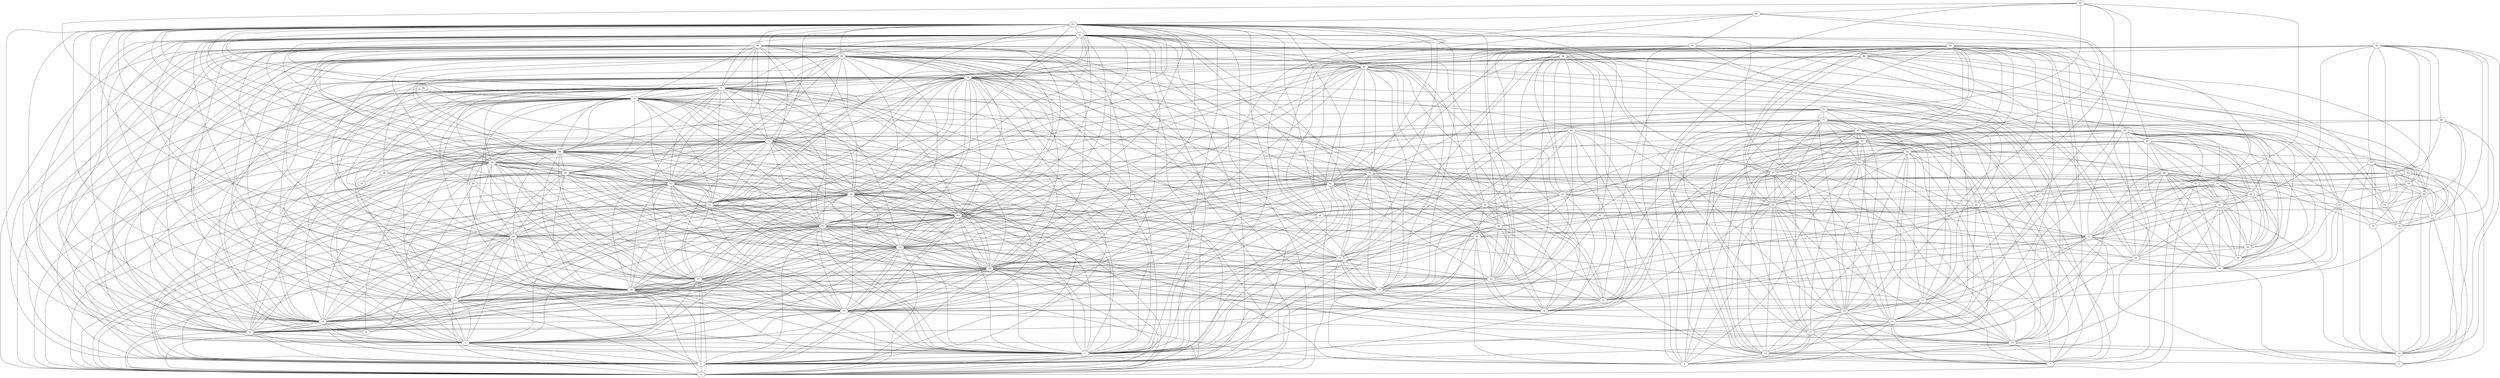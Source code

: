 digraph "sensornet-topology" {
label = "";
rankdir="BT";"0"->"1" [arrowhead = "both"] 
"0"->"2" [arrowhead = "both"] 
"0"->"3" [arrowhead = "both"] 
"0"->"9" [arrowhead = "both"] 
"0"->"14" [arrowhead = "both"] 
"0"->"19" [arrowhead = "both"] 
"0"->"21" [arrowhead = "both"] 
"0"->"26" [arrowhead = "both"] 
"0"->"27" [arrowhead = "both"] 
"0"->"28" [arrowhead = "both"] 
"0"->"35" [arrowhead = "both"] 
"0"->"40" [arrowhead = "both"] 
"0"->"41" [arrowhead = "both"] 
"0"->"43" [arrowhead = "both"] 
"0"->"51" [arrowhead = "both"] 
"0"->"52" [arrowhead = "both"] 
"0"->"53" [arrowhead = "both"] 
"0"->"59" [arrowhead = "both"] 
"0"->"64" [arrowhead = "both"] 
"0"->"69" [arrowhead = "both"] 
"0"->"71" [arrowhead = "both"] 
"0"->"76" [arrowhead = "both"] 
"0"->"77" [arrowhead = "both"] 
"0"->"78" [arrowhead = "both"] 
"0"->"79" [arrowhead = "both"] 
"0"->"85" [arrowhead = "both"] 
"0"->"90" [arrowhead = "both"] 
"0"->"91" [arrowhead = "both"] 
"0"->"93" [arrowhead = "both"] 
"1"->"2" [arrowhead = "both"] 
"1"->"3" [arrowhead = "both"] 
"1"->"9" [arrowhead = "both"] 
"1"->"14" [arrowhead = "both"] 
"1"->"19" [arrowhead = "both"] 
"1"->"21" [arrowhead = "both"] 
"1"->"26" [arrowhead = "both"] 
"1"->"27" [arrowhead = "both"] 
"1"->"28" [arrowhead = "both"] 
"1"->"35" [arrowhead = "both"] 
"1"->"36" [arrowhead = "both"] 
"1"->"39" [arrowhead = "both"] 
"1"->"40" [arrowhead = "both"] 
"1"->"41" [arrowhead = "both"] 
"1"->"43" [arrowhead = "both"] 
"1"->"52" [arrowhead = "both"] 
"1"->"53" [arrowhead = "both"] 
"1"->"59" [arrowhead = "both"] 
"1"->"61" [arrowhead = "both"] 
"1"->"64" [arrowhead = "both"] 
"1"->"69" [arrowhead = "both"] 
"1"->"71" [arrowhead = "both"] 
"1"->"73" [arrowhead = "both"] 
"1"->"76" [arrowhead = "both"] 
"1"->"77" [arrowhead = "both"] 
"1"->"78" [arrowhead = "both"] 
"1"->"85" [arrowhead = "both"] 
"1"->"89" [arrowhead = "both"] 
"1"->"90" [arrowhead = "both"] 
"1"->"91" [arrowhead = "both"] 
"1"->"93" [arrowhead = "both"] 
"2"->"3" [arrowhead = "both"] 
"2"->"9" [arrowhead = "both"] 
"2"->"14" [arrowhead = "both"] 
"2"->"15" [arrowhead = "both"] 
"2"->"19" [arrowhead = "both"] 
"2"->"21" [arrowhead = "both"] 
"2"->"24" [arrowhead = "both"] 
"2"->"25" [arrowhead = "both"] 
"2"->"26" [arrowhead = "both"] 
"2"->"27" [arrowhead = "both"] 
"2"->"28" [arrowhead = "both"] 
"2"->"32" [arrowhead = "both"] 
"2"->"35" [arrowhead = "both"] 
"2"->"40" [arrowhead = "both"] 
"2"->"41" [arrowhead = "both"] 
"2"->"43" [arrowhead = "both"] 
"2"->"49" [arrowhead = "both"] 
"2"->"51" [arrowhead = "both"] 
"2"->"53" [arrowhead = "both"] 
"2"->"59" [arrowhead = "both"] 
"2"->"64" [arrowhead = "both"] 
"2"->"65" [arrowhead = "both"] 
"2"->"69" [arrowhead = "both"] 
"2"->"71" [arrowhead = "both"] 
"2"->"74" [arrowhead = "both"] 
"2"->"75" [arrowhead = "both"] 
"2"->"76" [arrowhead = "both"] 
"2"->"77" [arrowhead = "both"] 
"2"->"78" [arrowhead = "both"] 
"2"->"82" [arrowhead = "both"] 
"2"->"85" [arrowhead = "both"] 
"2"->"90" [arrowhead = "both"] 
"2"->"91" [arrowhead = "both"] 
"2"->"93" [arrowhead = "both"] 
"2"->"98" [arrowhead = "both"] 
"3"->"9" [arrowhead = "both"] 
"3"->"14" [arrowhead = "both"] 
"3"->"19" [arrowhead = "both"] 
"3"->"20" [arrowhead = "both"] 
"3"->"21" [arrowhead = "both"] 
"3"->"26" [arrowhead = "both"] 
"3"->"27" [arrowhead = "both"] 
"3"->"28" [arrowhead = "both"] 
"3"->"35" [arrowhead = "both"] 
"3"->"40" [arrowhead = "both"] 
"3"->"41" [arrowhead = "both"] 
"3"->"43" [arrowhead = "both"] 
"3"->"45" [arrowhead = "both"] 
"3"->"51" [arrowhead = "both"] 
"3"->"52" [arrowhead = "both"] 
"3"->"59" [arrowhead = "both"] 
"3"->"64" [arrowhead = "both"] 
"3"->"69" [arrowhead = "both"] 
"3"->"71" [arrowhead = "both"] 
"3"->"76" [arrowhead = "both"] 
"3"->"77" [arrowhead = "both"] 
"3"->"78" [arrowhead = "both"] 
"3"->"85" [arrowhead = "both"] 
"3"->"88" [arrowhead = "both"] 
"3"->"90" [arrowhead = "both"] 
"3"->"91" [arrowhead = "both"] 
"3"->"93" [arrowhead = "both"] 
"4"->"12" [arrowhead = "both"] 
"4"->"13" [arrowhead = "both"] 
"4"->"17" [arrowhead = "both"] 
"4"->"18" [arrowhead = "both"] 
"4"->"22" [arrowhead = "both"] 
"4"->"38" [arrowhead = "both"] 
"4"->"39" [arrowhead = "both"] 
"4"->"41" [arrowhead = "both"] 
"4"->"43" [arrowhead = "both"] 
"4"->"62" [arrowhead = "both"] 
"4"->"63" [arrowhead = "both"] 
"4"->"67" [arrowhead = "both"] 
"4"->"68" [arrowhead = "both"] 
"4"->"72" [arrowhead = "both"] 
"4"->"88" [arrowhead = "both"] 
"4"->"89" [arrowhead = "both"] 
"5"->"10" [arrowhead = "both"] 
"5"->"16" [arrowhead = "both"] 
"5"->"37" [arrowhead = "both"] 
"5"->"44" [arrowhead = "both"] 
"5"->"60" [arrowhead = "both"] 
"5"->"87" [arrowhead = "both"] 
"5"->"90" [arrowhead = "both"] 
"6"->"11" [arrowhead = "both"] 
"6"->"15" [arrowhead = "both"] 
"6"->"24" [arrowhead = "both"] 
"6"->"32" [arrowhead = "both"] 
"6"->"35" [arrowhead = "both"] 
"6"->"39" [arrowhead = "both"] 
"6"->"44" [arrowhead = "both"] 
"6"->"45" [arrowhead = "both"] 
"6"->"55" [arrowhead = "both"] 
"6"->"65" [arrowhead = "both"] 
"6"->"74" [arrowhead = "both"] 
"6"->"82" [arrowhead = "both"] 
"6"->"85" [arrowhead = "both"] 
"6"->"89" [arrowhead = "both"] 
"6"->"94" [arrowhead = "both"] 
"6"->"95" [arrowhead = "both"] 
"7"->"12" [arrowhead = "both"] 
"7"->"13" [arrowhead = "both"] 
"7"->"17" [arrowhead = "both"] 
"7"->"18" [arrowhead = "both"] 
"7"->"22" [arrowhead = "both"] 
"7"->"38" [arrowhead = "both"] 
"7"->"41" [arrowhead = "both"] 
"7"->"62" [arrowhead = "both"] 
"7"->"63" [arrowhead = "both"] 
"7"->"67" [arrowhead = "both"] 
"7"->"68" [arrowhead = "both"] 
"7"->"72" [arrowhead = "both"] 
"7"->"79" [arrowhead = "both"] 
"7"->"88" [arrowhead = "both"] 
"8"->"14" [arrowhead = "both"] 
"8"->"49" [arrowhead = "both"] 
"8"->"52" [arrowhead = "both"] 
"8"->"59" [arrowhead = "both"] 
"8"->"90" [arrowhead = "both"] 
"8"->"99" [arrowhead = "both"] 
"9"->"14" [arrowhead = "both"] 
"9"->"19" [arrowhead = "both"] 
"9"->"21" [arrowhead = "both"] 
"9"->"26" [arrowhead = "both"] 
"9"->"27" [arrowhead = "both"] 
"9"->"28" [arrowhead = "both"] 
"9"->"35" [arrowhead = "both"] 
"9"->"40" [arrowhead = "both"] 
"9"->"41" [arrowhead = "both"] 
"9"->"43" [arrowhead = "both"] 
"9"->"51" [arrowhead = "both"] 
"9"->"52" [arrowhead = "both"] 
"9"->"53" [arrowhead = "both"] 
"9"->"64" [arrowhead = "both"] 
"9"->"69" [arrowhead = "both"] 
"9"->"71" [arrowhead = "both"] 
"9"->"76" [arrowhead = "both"] 
"9"->"77" [arrowhead = "both"] 
"9"->"78" [arrowhead = "both"] 
"9"->"85" [arrowhead = "both"] 
"9"->"90" [arrowhead = "both"] 
"9"->"91" [arrowhead = "both"] 
"9"->"93" [arrowhead = "both"] 
"10"->"13" [arrowhead = "both"] 
"10"->"23" [arrowhead = "both"] 
"10"->"32" [arrowhead = "both"] 
"10"->"33" [arrowhead = "both"] 
"10"->"37" [arrowhead = "both"] 
"10"->"42" [arrowhead = "both"] 
"10"->"48" [arrowhead = "both"] 
"10"->"55" [arrowhead = "both"] 
"10"->"73" [arrowhead = "both"] 
"10"->"83" [arrowhead = "both"] 
"10"->"84" [arrowhead = "both"] 
"10"->"87" [arrowhead = "both"] 
"10"->"98" [arrowhead = "both"] 
"11"->"15" [arrowhead = "both"] 
"11"->"24" [arrowhead = "both"] 
"11"->"26" [arrowhead = "both"] 
"11"->"31" [arrowhead = "both"] 
"11"->"38" [arrowhead = "both"] 
"11"->"42" [arrowhead = "both"] 
"11"->"56" [arrowhead = "both"] 
"11"->"63" [arrowhead = "both"] 
"11"->"64" [arrowhead = "both"] 
"11"->"65" [arrowhead = "both"] 
"11"->"76" [arrowhead = "both"] 
"11"->"81" [arrowhead = "both"] 
"11"->"92" [arrowhead = "both"] 
"11"->"97" [arrowhead = "both"] 
"12"->"13" [arrowhead = "both"] 
"12"->"17" [arrowhead = "both"] 
"12"->"18" [arrowhead = "both"] 
"12"->"20" [arrowhead = "both"] 
"12"->"22" [arrowhead = "both"] 
"12"->"31" [arrowhead = "both"] 
"12"->"38" [arrowhead = "both"] 
"12"->"54" [arrowhead = "both"] 
"12"->"57" [arrowhead = "both"] 
"12"->"63" [arrowhead = "both"] 
"12"->"67" [arrowhead = "both"] 
"12"->"68" [arrowhead = "both"] 
"12"->"72" [arrowhead = "both"] 
"12"->"88" [arrowhead = "both"] 
"12"->"89" [arrowhead = "both"] 
"13"->"17" [arrowhead = "both"] 
"13"->"18" [arrowhead = "both"] 
"13"->"19" [arrowhead = "both"] 
"13"->"22" [arrowhead = "both"] 
"13"->"25" [arrowhead = "both"] 
"13"->"38" [arrowhead = "both"] 
"13"->"42" [arrowhead = "both"] 
"13"->"54" [arrowhead = "both"] 
"13"->"57" [arrowhead = "both"] 
"13"->"62" [arrowhead = "both"] 
"13"->"67" [arrowhead = "both"] 
"13"->"68" [arrowhead = "both"] 
"13"->"72" [arrowhead = "both"] 
"13"->"75" [arrowhead = "both"] 
"13"->"88" [arrowhead = "both"] 
"14"->"19" [arrowhead = "both"] 
"14"->"21" [arrowhead = "both"] 
"14"->"26" [arrowhead = "both"] 
"14"->"27" [arrowhead = "both"] 
"14"->"28" [arrowhead = "both"] 
"14"->"35" [arrowhead = "both"] 
"14"->"40" [arrowhead = "both"] 
"14"->"41" [arrowhead = "both"] 
"14"->"43" [arrowhead = "both"] 
"14"->"51" [arrowhead = "both"] 
"14"->"52" [arrowhead = "both"] 
"14"->"53" [arrowhead = "both"] 
"14"->"58" [arrowhead = "both"] 
"14"->"59" [arrowhead = "both"] 
"14"->"69" [arrowhead = "both"] 
"14"->"71" [arrowhead = "both"] 
"14"->"75" [arrowhead = "both"] 
"14"->"76" [arrowhead = "both"] 
"14"->"77" [arrowhead = "both"] 
"14"->"78" [arrowhead = "both"] 
"14"->"85" [arrowhead = "both"] 
"14"->"88" [arrowhead = "both"] 
"14"->"90" [arrowhead = "both"] 
"14"->"91" [arrowhead = "both"] 
"14"->"93" [arrowhead = "both"] 
"15"->"24" [arrowhead = "both"] 
"15"->"27" [arrowhead = "both"] 
"15"->"28" [arrowhead = "both"] 
"15"->"31" [arrowhead = "both"] 
"15"->"32" [arrowhead = "both"] 
"15"->"35" [arrowhead = "both"] 
"15"->"41" [arrowhead = "both"] 
"15"->"43" [arrowhead = "both"] 
"15"->"44" [arrowhead = "both"] 
"15"->"52" [arrowhead = "both"] 
"15"->"56" [arrowhead = "both"] 
"15"->"61" [arrowhead = "both"] 
"15"->"74" [arrowhead = "both"] 
"15"->"78" [arrowhead = "both"] 
"15"->"80" [arrowhead = "both"] 
"15"->"82" [arrowhead = "both"] 
"15"->"85" [arrowhead = "both"] 
"15"->"91" [arrowhead = "both"] 
"15"->"93" [arrowhead = "both"] 
"15"->"94" [arrowhead = "both"] 
"16"->"20" [arrowhead = "both"] 
"16"->"29" [arrowhead = "both"] 
"16"->"30" [arrowhead = "both"] 
"16"->"31" [arrowhead = "both"] 
"16"->"36" [arrowhead = "both"] 
"16"->"42" [arrowhead = "both"] 
"16"->"55" [arrowhead = "both"] 
"16"->"70" [arrowhead = "both"] 
"16"->"79" [arrowhead = "both"] 
"16"->"80" [arrowhead = "both"] 
"16"->"81" [arrowhead = "both"] 
"16"->"86" [arrowhead = "both"] 
"16"->"92" [arrowhead = "both"] 
"16"->"95" [arrowhead = "both"] 
"17"->"18" [arrowhead = "both"] 
"17"->"22" [arrowhead = "both"] 
"17"->"28" [arrowhead = "both"] 
"17"->"38" [arrowhead = "both"] 
"17"->"46" [arrowhead = "both"] 
"17"->"54" [arrowhead = "both"] 
"17"->"57" [arrowhead = "both"] 
"17"->"62" [arrowhead = "both"] 
"17"->"63" [arrowhead = "both"] 
"17"->"68" [arrowhead = "both"] 
"17"->"72" [arrowhead = "both"] 
"17"->"88" [arrowhead = "both"] 
"18"->"22" [arrowhead = "both"] 
"18"->"25" [arrowhead = "both"] 
"18"->"38" [arrowhead = "both"] 
"18"->"41" [arrowhead = "both"] 
"18"->"46" [arrowhead = "both"] 
"18"->"54" [arrowhead = "both"] 
"18"->"57" [arrowhead = "both"] 
"18"->"62" [arrowhead = "both"] 
"18"->"63" [arrowhead = "both"] 
"18"->"67" [arrowhead = "both"] 
"18"->"72" [arrowhead = "both"] 
"18"->"87" [arrowhead = "both"] 
"18"->"88" [arrowhead = "both"] 
"18"->"94" [arrowhead = "both"] 
"19"->"21" [arrowhead = "both"] 
"19"->"26" [arrowhead = "both"] 
"19"->"27" [arrowhead = "both"] 
"19"->"28" [arrowhead = "both"] 
"19"->"31" [arrowhead = "both"] 
"19"->"35" [arrowhead = "both"] 
"19"->"40" [arrowhead = "both"] 
"19"->"41" [arrowhead = "both"] 
"19"->"43" [arrowhead = "both"] 
"19"->"46" [arrowhead = "both"] 
"19"->"47" [arrowhead = "both"] 
"19"->"51" [arrowhead = "both"] 
"19"->"52" [arrowhead = "both"] 
"19"->"53" [arrowhead = "both"] 
"19"->"59" [arrowhead = "both"] 
"19"->"64" [arrowhead = "both"] 
"19"->"71" [arrowhead = "both"] 
"19"->"72" [arrowhead = "both"] 
"19"->"76" [arrowhead = "both"] 
"19"->"77" [arrowhead = "both"] 
"19"->"78" [arrowhead = "both"] 
"19"->"85" [arrowhead = "both"] 
"19"->"90" [arrowhead = "both"] 
"19"->"91" [arrowhead = "both"] 
"19"->"93" [arrowhead = "both"] 
"20"->"30" [arrowhead = "both"] 
"20"->"42" [arrowhead = "both"] 
"20"->"45" [arrowhead = "both"] 
"20"->"66" [arrowhead = "both"] 
"20"->"74" [arrowhead = "both"] 
"20"->"75" [arrowhead = "both"] 
"20"->"80" [arrowhead = "both"] 
"20"->"91" [arrowhead = "both"] 
"20"->"92" [arrowhead = "both"] 
"20"->"95" [arrowhead = "both"] 
"21"->"26" [arrowhead = "both"] 
"21"->"27" [arrowhead = "both"] 
"21"->"28" [arrowhead = "both"] 
"21"->"35" [arrowhead = "both"] 
"21"->"39" [arrowhead = "both"] 
"21"->"40" [arrowhead = "both"] 
"21"->"41" [arrowhead = "both"] 
"21"->"43" [arrowhead = "both"] 
"21"->"51" [arrowhead = "both"] 
"21"->"52" [arrowhead = "both"] 
"21"->"53" [arrowhead = "both"] 
"21"->"59" [arrowhead = "both"] 
"21"->"64" [arrowhead = "both"] 
"21"->"69" [arrowhead = "both"] 
"21"->"72" [arrowhead = "both"] 
"21"->"76" [arrowhead = "both"] 
"21"->"77" [arrowhead = "both"] 
"21"->"78" [arrowhead = "both"] 
"21"->"85" [arrowhead = "both"] 
"21"->"89" [arrowhead = "both"] 
"21"->"90" [arrowhead = "both"] 
"21"->"91" [arrowhead = "both"] 
"21"->"93" [arrowhead = "both"] 
"22"->"25" [arrowhead = "both"] 
"22"->"38" [arrowhead = "both"] 
"22"->"54" [arrowhead = "both"] 
"22"->"57" [arrowhead = "both"] 
"22"->"62" [arrowhead = "both"] 
"22"->"63" [arrowhead = "both"] 
"22"->"67" [arrowhead = "both"] 
"22"->"68" [arrowhead = "both"] 
"22"->"75" [arrowhead = "both"] 
"22"->"88" [arrowhead = "both"] 
"22"->"91" [arrowhead = "both"] 
"23"->"34" [arrowhead = "both"] 
"23"->"37" [arrowhead = "both"] 
"23"->"48" [arrowhead = "both"] 
"23"->"60" [arrowhead = "both"] 
"23"->"62" [arrowhead = "both"] 
"23"->"80" [arrowhead = "both"] 
"23"->"84" [arrowhead = "both"] 
"23"->"87" [arrowhead = "both"] 
"23"->"98" [arrowhead = "both"] 
"24"->"28" [arrowhead = "both"] 
"24"->"32" [arrowhead = "both"] 
"24"->"35" [arrowhead = "both"] 
"24"->"43" [arrowhead = "both"] 
"24"->"44" [arrowhead = "both"] 
"24"->"48" [arrowhead = "both"] 
"24"->"52" [arrowhead = "both"] 
"24"->"56" [arrowhead = "both"] 
"24"->"65" [arrowhead = "both"] 
"24"->"78" [arrowhead = "both"] 
"24"->"82" [arrowhead = "both"] 
"24"->"85" [arrowhead = "both"] 
"24"->"92" [arrowhead = "both"] 
"24"->"93" [arrowhead = "both"] 
"24"->"94" [arrowhead = "both"] 
"25"->"26" [arrowhead = "both"] 
"25"->"31" [arrowhead = "both"] 
"25"->"47" [arrowhead = "both"] 
"25"->"52" [arrowhead = "both"] 
"25"->"63" [arrowhead = "both"] 
"25"->"68" [arrowhead = "both"] 
"25"->"72" [arrowhead = "both"] 
"25"->"76" [arrowhead = "both"] 
"25"->"97" [arrowhead = "both"] 
"26"->"27" [arrowhead = "both"] 
"26"->"28" [arrowhead = "both"] 
"26"->"35" [arrowhead = "both"] 
"26"->"39" [arrowhead = "both"] 
"26"->"40" [arrowhead = "both"] 
"26"->"41" [arrowhead = "both"] 
"26"->"43" [arrowhead = "both"] 
"26"->"49" [arrowhead = "both"] 
"26"->"51" [arrowhead = "both"] 
"26"->"52" [arrowhead = "both"] 
"26"->"53" [arrowhead = "both"] 
"26"->"59" [arrowhead = "both"] 
"26"->"61" [arrowhead = "both"] 
"26"->"64" [arrowhead = "both"] 
"26"->"69" [arrowhead = "both"] 
"26"->"71" [arrowhead = "both"] 
"26"->"75" [arrowhead = "both"] 
"26"->"77" [arrowhead = "both"] 
"26"->"78" [arrowhead = "both"] 
"26"->"85" [arrowhead = "both"] 
"26"->"90" [arrowhead = "both"] 
"26"->"91" [arrowhead = "both"] 
"26"->"93" [arrowhead = "both"] 
"27"->"28" [arrowhead = "both"] 
"27"->"35" [arrowhead = "both"] 
"27"->"36" [arrowhead = "both"] 
"27"->"40" [arrowhead = "both"] 
"27"->"41" [arrowhead = "both"] 
"27"->"43" [arrowhead = "both"] 
"27"->"51" [arrowhead = "both"] 
"27"->"52" [arrowhead = "both"] 
"27"->"53" [arrowhead = "both"] 
"27"->"59" [arrowhead = "both"] 
"27"->"61" [arrowhead = "both"] 
"27"->"64" [arrowhead = "both"] 
"27"->"65" [arrowhead = "both"] 
"27"->"69" [arrowhead = "both"] 
"27"->"71" [arrowhead = "both"] 
"27"->"76" [arrowhead = "both"] 
"27"->"78" [arrowhead = "both"] 
"27"->"85" [arrowhead = "both"] 
"27"->"86" [arrowhead = "both"] 
"27"->"90" [arrowhead = "both"] 
"27"->"91" [arrowhead = "both"] 
"27"->"93" [arrowhead = "both"] 
"28"->"32" [arrowhead = "both"] 
"28"->"35" [arrowhead = "both"] 
"28"->"38" [arrowhead = "both"] 
"28"->"40" [arrowhead = "both"] 
"28"->"41" [arrowhead = "both"] 
"28"->"43" [arrowhead = "both"] 
"28"->"51" [arrowhead = "both"] 
"28"->"52" [arrowhead = "both"] 
"28"->"53" [arrowhead = "both"] 
"28"->"59" [arrowhead = "both"] 
"28"->"64" [arrowhead = "both"] 
"28"->"65" [arrowhead = "both"] 
"28"->"69" [arrowhead = "both"] 
"28"->"71" [arrowhead = "both"] 
"28"->"74" [arrowhead = "both"] 
"28"->"76" [arrowhead = "both"] 
"28"->"77" [arrowhead = "both"] 
"28"->"80" [arrowhead = "both"] 
"28"->"82" [arrowhead = "both"] 
"28"->"83" [arrowhead = "both"] 
"28"->"85" [arrowhead = "both"] 
"28"->"90" [arrowhead = "both"] 
"28"->"91" [arrowhead = "both"] 
"28"->"93" [arrowhead = "both"] 
"28"->"96" [arrowhead = "both"] 
"29"->"30" [arrowhead = "both"] 
"29"->"31" [arrowhead = "both"] 
"29"->"42" [arrowhead = "both"] 
"29"->"55" [arrowhead = "both"] 
"29"->"66" [arrowhead = "both"] 
"29"->"78" [arrowhead = "both"] 
"29"->"80" [arrowhead = "both"] 
"29"->"81" [arrowhead = "both"] 
"29"->"92" [arrowhead = "both"] 
"30"->"31" [arrowhead = "both"] 
"30"->"39" [arrowhead = "both"] 
"30"->"42" [arrowhead = "both"] 
"30"->"66" [arrowhead = "both"] 
"30"->"70" [arrowhead = "both"] 
"30"->"79" [arrowhead = "both"] 
"30"->"81" [arrowhead = "both"] 
"30"->"82" [arrowhead = "both"] 
"30"->"89" [arrowhead = "both"] 
"30"->"92" [arrowhead = "both"] 
"31"->"41" [arrowhead = "both"] 
"31"->"42" [arrowhead = "both"] 
"31"->"61" [arrowhead = "both"] 
"31"->"62" [arrowhead = "both"] 
"31"->"66" [arrowhead = "both"] 
"31"->"69" [arrowhead = "both"] 
"31"->"70" [arrowhead = "both"] 
"31"->"79" [arrowhead = "both"] 
"31"->"80" [arrowhead = "both"] 
"31"->"92" [arrowhead = "both"] 
"32"->"35" [arrowhead = "both"] 
"32"->"41" [arrowhead = "both"] 
"32"->"43" [arrowhead = "both"] 
"32"->"44" [arrowhead = "both"] 
"32"->"52" [arrowhead = "both"] 
"32"->"56" [arrowhead = "both"] 
"32"->"65" [arrowhead = "both"] 
"32"->"67" [arrowhead = "both"] 
"32"->"74" [arrowhead = "both"] 
"32"->"78" [arrowhead = "both"] 
"32"->"85" [arrowhead = "both"] 
"32"->"91" [arrowhead = "both"] 
"32"->"93" [arrowhead = "both"] 
"32"->"94" [arrowhead = "both"] 
"33"->"37" [arrowhead = "both"] 
"33"->"58" [arrowhead = "both"] 
"33"->"60" [arrowhead = "both"] 
"33"->"81" [arrowhead = "both"] 
"33"->"87" [arrowhead = "both"] 
"34"->"48" [arrowhead = "both"] 
"34"->"73" [arrowhead = "both"] 
"34"->"86" [arrowhead = "both"] 
"34"->"90" [arrowhead = "both"] 
"34"->"94" [arrowhead = "both"] 
"34"->"98" [arrowhead = "both"] 
"35"->"40" [arrowhead = "both"] 
"35"->"41" [arrowhead = "both"] 
"35"->"43" [arrowhead = "both"] 
"35"->"51" [arrowhead = "both"] 
"35"->"52" [arrowhead = "both"] 
"35"->"53" [arrowhead = "both"] 
"35"->"56" [arrowhead = "both"] 
"35"->"59" [arrowhead = "both"] 
"35"->"64" [arrowhead = "both"] 
"35"->"65" [arrowhead = "both"] 
"35"->"69" [arrowhead = "both"] 
"35"->"71" [arrowhead = "both"] 
"35"->"74" [arrowhead = "both"] 
"35"->"76" [arrowhead = "both"] 
"35"->"77" [arrowhead = "both"] 
"35"->"78" [arrowhead = "both"] 
"35"->"82" [arrowhead = "both"] 
"35"->"90" [arrowhead = "both"] 
"35"->"91" [arrowhead = "both"] 
"35"->"92" [arrowhead = "both"] 
"35"->"93" [arrowhead = "both"] 
"36"->"38" [arrowhead = "both"] 
"36"->"48" [arrowhead = "both"] 
"36"->"51" [arrowhead = "both"] 
"36"->"66" [arrowhead = "both"] 
"36"->"77" [arrowhead = "both"] 
"36"->"88" [arrowhead = "both"] 
"36"->"96" [arrowhead = "both"] 
"36"->"98" [arrowhead = "both"] 
"37"->"48" [arrowhead = "both"] 
"37"->"55" [arrowhead = "both"] 
"37"->"60" [arrowhead = "both"] 
"37"->"63" [arrowhead = "both"] 
"37"->"73" [arrowhead = "both"] 
"37"->"83" [arrowhead = "both"] 
"37"->"98" [arrowhead = "both"] 
"38"->"54" [arrowhead = "both"] 
"38"->"57" [arrowhead = "both"] 
"38"->"61" [arrowhead = "both"] 
"38"->"62" [arrowhead = "both"] 
"38"->"63" [arrowhead = "both"] 
"38"->"67" [arrowhead = "both"] 
"38"->"68" [arrowhead = "both"] 
"38"->"70" [arrowhead = "both"] 
"38"->"72" [arrowhead = "both"] 
"38"->"78" [arrowhead = "both"] 
"38"->"86" [arrowhead = "both"] 
"39"->"44" [arrowhead = "both"] 
"39"->"51" [arrowhead = "both"] 
"39"->"54" [arrowhead = "both"] 
"39"->"56" [arrowhead = "both"] 
"39"->"71" [arrowhead = "both"] 
"39"->"80" [arrowhead = "both"] 
"40"->"41" [arrowhead = "both"] 
"40"->"43" [arrowhead = "both"] 
"40"->"51" [arrowhead = "both"] 
"40"->"52" [arrowhead = "both"] 
"40"->"53" [arrowhead = "both"] 
"40"->"59" [arrowhead = "both"] 
"40"->"60" [arrowhead = "both"] 
"40"->"64" [arrowhead = "both"] 
"40"->"69" [arrowhead = "both"] 
"40"->"71" [arrowhead = "both"] 
"40"->"76" [arrowhead = "both"] 
"40"->"77" [arrowhead = "both"] 
"40"->"78" [arrowhead = "both"] 
"40"->"85" [arrowhead = "both"] 
"40"->"91" [arrowhead = "both"] 
"40"->"93" [arrowhead = "both"] 
"41"->"43" [arrowhead = "both"] 
"41"->"51" [arrowhead = "both"] 
"41"->"52" [arrowhead = "both"] 
"41"->"53" [arrowhead = "both"] 
"41"->"57" [arrowhead = "both"] 
"41"->"59" [arrowhead = "both"] 
"41"->"64" [arrowhead = "both"] 
"41"->"65" [arrowhead = "both"] 
"41"->"69" [arrowhead = "both"] 
"41"->"71" [arrowhead = "both"] 
"41"->"76" [arrowhead = "both"] 
"41"->"77" [arrowhead = "both"] 
"41"->"78" [arrowhead = "both"] 
"41"->"81" [arrowhead = "both"] 
"41"->"82" [arrowhead = "both"] 
"41"->"85" [arrowhead = "both"] 
"41"->"90" [arrowhead = "both"] 
"41"->"93" [arrowhead = "both"] 
"41"->"99" [arrowhead = "both"] 
"42"->"60" [arrowhead = "both"] 
"42"->"61" [arrowhead = "both"] 
"42"->"63" [arrowhead = "both"] 
"42"->"66" [arrowhead = "both"] 
"42"->"70" [arrowhead = "both"] 
"42"->"79" [arrowhead = "both"] 
"42"->"80" [arrowhead = "both"] 
"42"->"81" [arrowhead = "both"] 
"42"->"98" [arrowhead = "both"] 
"43"->"51" [arrowhead = "both"] 
"43"->"52" [arrowhead = "both"] 
"43"->"53" [arrowhead = "both"] 
"43"->"54" [arrowhead = "both"] 
"43"->"59" [arrowhead = "both"] 
"43"->"64" [arrowhead = "both"] 
"43"->"65" [arrowhead = "both"] 
"43"->"69" [arrowhead = "both"] 
"43"->"71" [arrowhead = "both"] 
"43"->"74" [arrowhead = "both"] 
"43"->"76" [arrowhead = "both"] 
"43"->"77" [arrowhead = "both"] 
"43"->"78" [arrowhead = "both"] 
"43"->"82" [arrowhead = "both"] 
"43"->"85" [arrowhead = "both"] 
"43"->"90" [arrowhead = "both"] 
"43"->"91" [arrowhead = "both"] 
"44"->"45" [arrowhead = "both"] 
"44"->"56" [arrowhead = "both"] 
"44"->"65" [arrowhead = "both"] 
"44"->"74" [arrowhead = "both"] 
"44"->"82" [arrowhead = "both"] 
"44"->"89" [arrowhead = "both"] 
"44"->"95" [arrowhead = "both"] 
"45"->"46" [arrowhead = "both"] 
"45"->"53" [arrowhead = "both"] 
"45"->"56" [arrowhead = "both"] 
"45"->"70" [arrowhead = "both"] 
"45"->"93" [arrowhead = "both"] 
"45"->"94" [arrowhead = "both"] 
"46"->"47" [arrowhead = "both"] 
"46"->"67" [arrowhead = "both"] 
"46"->"68" [arrowhead = "both"] 
"46"->"95" [arrowhead = "both"] 
"46"->"97" [arrowhead = "both"] 
"47"->"70" [arrowhead = "both"] 
"47"->"73" [arrowhead = "both"] 
"47"->"75" [arrowhead = "both"] 
"47"->"96" [arrowhead = "both"] 
"48"->"60" [arrowhead = "both"] 
"48"->"73" [arrowhead = "both"] 
"48"->"74" [arrowhead = "both"] 
"48"->"84" [arrowhead = "both"] 
"48"->"86" [arrowhead = "both"] 
"48"->"87" [arrowhead = "both"] 
"48"->"90" [arrowhead = "both"] 
"49"->"58" [arrowhead = "both"] 
"49"->"62" [arrowhead = "both"] 
"49"->"71" [arrowhead = "both"] 
"49"->"76" [arrowhead = "both"] 
"50"->"58" [arrowhead = "both"] 
"50"->"77" [arrowhead = "both"] 
"51"->"52" [arrowhead = "both"] 
"51"->"53" [arrowhead = "both"] 
"51"->"59" [arrowhead = "both"] 
"51"->"64" [arrowhead = "both"] 
"51"->"69" [arrowhead = "both"] 
"51"->"71" [arrowhead = "both"] 
"51"->"76" [arrowhead = "both"] 
"51"->"77" [arrowhead = "both"] 
"51"->"78" [arrowhead = "both"] 
"51"->"85" [arrowhead = "both"] 
"51"->"86" [arrowhead = "both"] 
"51"->"89" [arrowhead = "both"] 
"51"->"90" [arrowhead = "both"] 
"51"->"91" [arrowhead = "both"] 
"51"->"93" [arrowhead = "both"] 
"52"->"53" [arrowhead = "both"] 
"52"->"59" [arrowhead = "both"] 
"52"->"64" [arrowhead = "both"] 
"52"->"65" [arrowhead = "both"] 
"52"->"69" [arrowhead = "both"] 
"52"->"71" [arrowhead = "both"] 
"52"->"74" [arrowhead = "both"] 
"52"->"75" [arrowhead = "both"] 
"52"->"76" [arrowhead = "both"] 
"52"->"77" [arrowhead = "both"] 
"52"->"78" [arrowhead = "both"] 
"52"->"82" [arrowhead = "both"] 
"52"->"85" [arrowhead = "both"] 
"52"->"90" [arrowhead = "both"] 
"52"->"91" [arrowhead = "both"] 
"52"->"93" [arrowhead = "both"] 
"53"->"54" [arrowhead = "both"] 
"53"->"59" [arrowhead = "both"] 
"53"->"64" [arrowhead = "both"] 
"53"->"69" [arrowhead = "both"] 
"53"->"71" [arrowhead = "both"] 
"53"->"76" [arrowhead = "both"] 
"53"->"77" [arrowhead = "both"] 
"53"->"78" [arrowhead = "both"] 
"53"->"85" [arrowhead = "both"] 
"53"->"90" [arrowhead = "both"] 
"53"->"91" [arrowhead = "both"] 
"53"->"93" [arrowhead = "both"] 
"53"->"95" [arrowhead = "both"] 
"54"->"62" [arrowhead = "both"] 
"54"->"63" [arrowhead = "both"] 
"54"->"67" [arrowhead = "both"] 
"54"->"68" [arrowhead = "both"] 
"54"->"72" [arrowhead = "both"] 
"54"->"88" [arrowhead = "both"] 
"54"->"89" [arrowhead = "both"] 
"54"->"93" [arrowhead = "both"] 
"55"->"60" [arrowhead = "both"] 
"55"->"66" [arrowhead = "both"] 
"55"->"82" [arrowhead = "both"] 
"55"->"87" [arrowhead = "both"] 
"55"->"94" [arrowhead = "both"] 
"56"->"61" [arrowhead = "both"] 
"56"->"65" [arrowhead = "both"] 
"56"->"74" [arrowhead = "both"] 
"56"->"82" [arrowhead = "both"] 
"56"->"85" [arrowhead = "both"] 
"56"->"89" [arrowhead = "both"] 
"56"->"94" [arrowhead = "both"] 
"56"->"95" [arrowhead = "both"] 
"57"->"62" [arrowhead = "both"] 
"57"->"63" [arrowhead = "both"] 
"57"->"67" [arrowhead = "both"] 
"57"->"68" [arrowhead = "both"] 
"57"->"72" [arrowhead = "both"] 
"57"->"86" [arrowhead = "both"] 
"57"->"88" [arrowhead = "both"] 
"57"->"91" [arrowhead = "both"] 
"58"->"64" [arrowhead = "both"] 
"58"->"84" [arrowhead = "both"] 
"58"->"97" [arrowhead = "both"] 
"58"->"99" [arrowhead = "both"] 
"59"->"64" [arrowhead = "both"] 
"59"->"69" [arrowhead = "both"] 
"59"->"71" [arrowhead = "both"] 
"59"->"76" [arrowhead = "both"] 
"59"->"77" [arrowhead = "both"] 
"59"->"78" [arrowhead = "both"] 
"59"->"85" [arrowhead = "both"] 
"59"->"90" [arrowhead = "both"] 
"59"->"91" [arrowhead = "both"] 
"59"->"93" [arrowhead = "both"] 
"60"->"73" [arrowhead = "both"] 
"60"->"82" [arrowhead = "both"] 
"60"->"83" [arrowhead = "both"] 
"60"->"87" [arrowhead = "both"] 
"60"->"92" [arrowhead = "both"] 
"60"->"98" [arrowhead = "both"] 
"61"->"65" [arrowhead = "both"] 
"61"->"76" [arrowhead = "both"] 
"61"->"81" [arrowhead = "both"] 
"61"->"88" [arrowhead = "both"] 
"61"->"92" [arrowhead = "both"] 
"61"->"98" [arrowhead = "both"] 
"62"->"63" [arrowhead = "both"] 
"62"->"67" [arrowhead = "both"] 
"62"->"68" [arrowhead = "both"] 
"62"->"72" [arrowhead = "both"] 
"62"->"81" [arrowhead = "both"] 
"62"->"88" [arrowhead = "both"] 
"62"->"91" [arrowhead = "both"] 
"62"->"92" [arrowhead = "both"] 
"63"->"67" [arrowhead = "both"] 
"63"->"68" [arrowhead = "both"] 
"63"->"72" [arrowhead = "both"] 
"63"->"75" [arrowhead = "both"] 
"63"->"88" [arrowhead = "both"] 
"63"->"92" [arrowhead = "both"] 
"64"->"69" [arrowhead = "both"] 
"64"->"71" [arrowhead = "both"] 
"64"->"76" [arrowhead = "both"] 
"64"->"77" [arrowhead = "both"] 
"64"->"78" [arrowhead = "both"] 
"64"->"85" [arrowhead = "both"] 
"64"->"90" [arrowhead = "both"] 
"64"->"91" [arrowhead = "both"] 
"64"->"93" [arrowhead = "both"] 
"65"->"73" [arrowhead = "both"] 
"65"->"74" [arrowhead = "both"] 
"65"->"77" [arrowhead = "both"] 
"65"->"78" [arrowhead = "both"] 
"65"->"82" [arrowhead = "both"] 
"65"->"85" [arrowhead = "both"] 
"65"->"91" [arrowhead = "both"] 
"65"->"93" [arrowhead = "both"] 
"65"->"94" [arrowhead = "both"] 
"66"->"70" [arrowhead = "both"] 
"66"->"79" [arrowhead = "both"] 
"66"->"80" [arrowhead = "both"] 
"66"->"81" [arrowhead = "both"] 
"66"->"86" [arrowhead = "both"] 
"66"->"92" [arrowhead = "both"] 
"67"->"68" [arrowhead = "both"] 
"67"->"72" [arrowhead = "both"] 
"67"->"88" [arrowhead = "both"] 
"67"->"96" [arrowhead = "both"] 
"68"->"72" [arrowhead = "both"] 
"68"->"75" [arrowhead = "both"] 
"68"->"84" [arrowhead = "both"] 
"68"->"88" [arrowhead = "both"] 
"69"->"71" [arrowhead = "both"] 
"69"->"76" [arrowhead = "both"] 
"69"->"77" [arrowhead = "both"] 
"69"->"78" [arrowhead = "both"] 
"69"->"81" [arrowhead = "both"] 
"69"->"82" [arrowhead = "both"] 
"69"->"85" [arrowhead = "both"] 
"69"->"90" [arrowhead = "both"] 
"69"->"91" [arrowhead = "both"] 
"69"->"93" [arrowhead = "both"] 
"70"->"80" [arrowhead = "both"] 
"70"->"83" [arrowhead = "both"] 
"70"->"92" [arrowhead = "both"] 
"70"->"95" [arrowhead = "both"] 
"71"->"76" [arrowhead = "both"] 
"71"->"77" [arrowhead = "both"] 
"71"->"78" [arrowhead = "both"] 
"71"->"85" [arrowhead = "both"] 
"71"->"89" [arrowhead = "both"] 
"71"->"90" [arrowhead = "both"] 
"71"->"91" [arrowhead = "both"] 
"71"->"93" [arrowhead = "both"] 
"72"->"75" [arrowhead = "both"] 
"72"->"88" [arrowhead = "both"] 
"73"->"84" [arrowhead = "both"] 
"73"->"87" [arrowhead = "both"] 
"73"->"98" [arrowhead = "both"] 
"74"->"78" [arrowhead = "both"] 
"74"->"82" [arrowhead = "both"] 
"74"->"85" [arrowhead = "both"] 
"74"->"93" [arrowhead = "both"] 
"74"->"94" [arrowhead = "both"] 
"74"->"98" [arrowhead = "both"] 
"75"->"76" [arrowhead = "both"] 
"75"->"97" [arrowhead = "both"] 
"76"->"77" [arrowhead = "both"] 
"76"->"78" [arrowhead = "both"] 
"76"->"85" [arrowhead = "both"] 
"76"->"90" [arrowhead = "both"] 
"76"->"91" [arrowhead = "both"] 
"76"->"93" [arrowhead = "both"] 
"76"->"99" [arrowhead = "both"] 
"77"->"78" [arrowhead = "both"] 
"77"->"85" [arrowhead = "both"] 
"77"->"86" [arrowhead = "both"] 
"77"->"90" [arrowhead = "both"] 
"77"->"91" [arrowhead = "both"] 
"77"->"93" [arrowhead = "both"] 
"78"->"82" [arrowhead = "both"] 
"78"->"85" [arrowhead = "both"] 
"78"->"88" [arrowhead = "both"] 
"78"->"90" [arrowhead = "both"] 
"78"->"91" [arrowhead = "both"] 
"78"->"93" [arrowhead = "both"] 
"79"->"80" [arrowhead = "both"] 
"79"->"81" [arrowhead = "both"] 
"79"->"92" [arrowhead = "both"] 
"79"->"97" [arrowhead = "both"] 
"80"->"81" [arrowhead = "both"] 
"80"->"89" [arrowhead = "both"] 
"80"->"92" [arrowhead = "both"] 
"81"->"91" [arrowhead = "both"] 
"81"->"92" [arrowhead = "both"] 
"82"->"85" [arrowhead = "both"] 
"82"->"86" [arrowhead = "both"] 
"82"->"91" [arrowhead = "both"] 
"82"->"93" [arrowhead = "both"] 
"82"->"94" [arrowhead = "both"] 
"83"->"87" [arrowhead = "both"] 
"84"->"98" [arrowhead = "both"] 
"85"->"90" [arrowhead = "both"] 
"85"->"91" [arrowhead = "both"] 
"85"->"93" [arrowhead = "both"] 
"86"->"88" [arrowhead = "both"] 
"86"->"98" [arrowhead = "both"] 
"87"->"98" [arrowhead = "both"] 
"89"->"94" [arrowhead = "both"] 
"90"->"91" [arrowhead = "both"] 
"90"->"93" [arrowhead = "both"] 
"91"->"93" [arrowhead = "both"] 
"93"->"96" [arrowhead = "both"] 
"94"->"95" [arrowhead = "both"] 
"95"->"96" [arrowhead = "both"] 
"96"->"97" [arrowhead = "both"] 
}